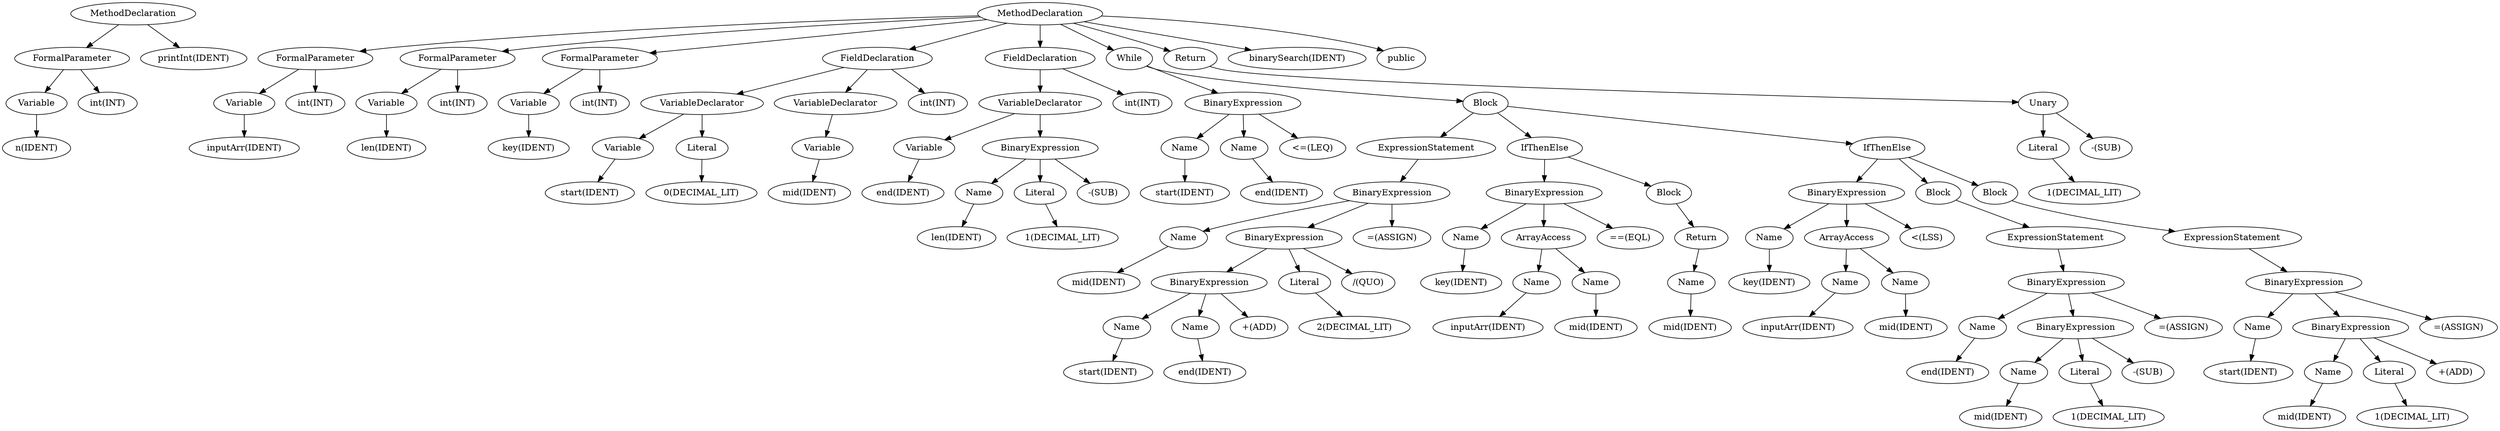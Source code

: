 digraph G {
	graph [bb="0,0,3398.4,684"];
	node [label="\N"];
	1	 [height=0.5,
		label=Variable,
		pos="47.446,522",
		width=1.1374];
	2	 [height=0.5,
		label="n(IDENT)",
		pos="47.446,450",
		width=1.3179];
	1 -> 2	 [pos="e,47.446,468.41 47.446,503.83 47.446,496.13 47.446,486.97 47.446,478.42"];
	3	 [height=0.5,
		label=FormalParameter,
		pos="96.446,594",
		width=2.022];
	3 -> 1	 [pos="e,59.25,539.34 84.333,576.2 78.475,567.59 71.334,557.1 64.901,547.65"];
	4	 [height=0.5,
		label="int(INT)",
		pos="146.45,522",
		width=1.1193];
	3 -> 4	 [pos="e,134.4,539.34 108.81,576.2 114.78,567.59 122.07,557.1 128.63,547.65"];
	5	 [height=0.5,
		label=MethodDeclaration,
		pos="176.45,666",
		width=2.2026];
	5 -> 3	 [pos="e,115.99,611.59 156.67,648.2 146.69,639.22 134.43,628.19 123.59,618.43"];
	6	 [height=0.5,
		label="printInt(IDENT)",
		pos="256.45,594",
		width=1.9318];
	5 -> 6	 [pos="e,237.17,611.34 196.22,648.2 206.27,639.15 218.64,628.03 229.55,618.21"];
	7	 [height=0.5,
		label=Variable,
		pos="317.45,522",
		width=1.1374];
	8	 [height=0.5,
		label="inputArr(IDENT)",
		pos="317.45,450",
		width=2.0401];
	7 -> 8	 [pos="e,317.45,468.41 317.45,503.83 317.45,496.13 317.45,486.97 317.45,478.42"];
	9	 [height=0.5,
		label=FormalParameter,
		pos="416.45,594",
		width=2.022];
	9 -> 7	 [pos="e,338.71,537.47 392.98,576.94 379.22,566.93 361.7,554.18 346.99,543.49"];
	10	 [height=0.5,
		label="int(INT)",
		pos="416.45,522",
		width=1.1193];
	9 -> 10	 [pos="e,416.45,540.41 416.45,575.83 416.45,568.13 416.45,558.97 416.45,550.42"];
	11	 [height=0.5,
		label=Variable,
		pos="515.45,522",
		width=1.1374];
	12	 [height=0.5,
		label="len(IDENT)",
		pos="515.45,450",
		width=1.4985];
	11 -> 12	 [pos="e,515.45,468.41 515.45,503.83 515.45,496.13 515.45,486.97 515.45,478.42"];
	13	 [height=0.5,
		label=FormalParameter,
		pos="614.45,594",
		width=2.022];
	13 -> 11	 [pos="e,536.71,537.47 590.98,576.94 577.22,566.93 559.7,554.18 544.99,543.49"];
	14	 [height=0.5,
		label="int(INT)",
		pos="614.45,522",
		width=1.1193];
	13 -> 14	 [pos="e,614.45,540.41 614.45,575.83 614.45,568.13 614.45,558.97 614.45,550.42"];
	15	 [height=0.5,
		label=Variable,
		pos="713.45,522",
		width=1.1374];
	16	 [height=0.5,
		label="key(IDENT)",
		pos="713.45,450",
		width=1.5526];
	15 -> 16	 [pos="e,713.45,468.41 713.45,503.83 713.45,496.13 713.45,486.97 713.45,478.42"];
	17	 [height=0.5,
		label=FormalParameter,
		pos="812.45,594",
		width=2.022];
	17 -> 15	 [pos="e,734.71,537.47 788.98,576.94 775.22,566.93 757.7,554.18 742.99,543.49"];
	18	 [height=0.5,
		label="int(INT)",
		pos="812.45,522",
		width=1.1193];
	17 -> 18	 [pos="e,812.45,540.41 812.45,575.83 812.45,568.13 812.45,558.97 812.45,550.42"];
	19	 [height=0.5,
		label=Variable,
		pos="835.45,450",
		width=1.1374];
	20	 [height=0.5,
		label="start(IDENT)",
		pos="775.45,378",
		width=1.6068];
	19 -> 20	 [pos="e,789.98,395.44 821.23,432.94 813.86,424.1 804.73,413.14 796.56,403.33"];
	21	 [height=0.5,
		label=Literal,
		pos="935.45,450",
		width=0.95686];
	22	 [height=0.5,
		label="0(DECIMAL_LIT)",
		pos="930.45,378",
		width=2.2026];
	21 -> 22	 [pos="e,931.72,396.41 934.18,431.83 933.65,424.13 933.01,414.97 932.42,406.42"];
	23	 [height=0.5,
		label=VariableDeclarator,
		pos="948.45,522",
		width=2.1665];
	23 -> 19	 [pos="e,858.97,464.99 921.67,504.94 905.44,494.6 884.64,481.34 867.53,470.44"];
	23 -> 21	 [pos="e,938.77,468.41 945.17,503.83 943.77,496.13 942.12,486.97 940.58,478.42"];
	24	 [height=0.5,
		label=Variable,
		pos="1103.4,450",
		width=1.1374];
	25	 [height=0.5,
		label="mid(IDENT)",
		pos="1084.4,378",
		width=1.5887];
	24 -> 25	 [pos="e,1089.3,396.41 1098.7,431.83 1096.6,424.05 1094.1,414.77 1091.9,406.13"];
	26	 [height=0.5,
		label=VariableDeclarator,
		pos="1122.4,522",
		width=2.1665];
	26 -> 24	 [pos="e,1108.2,467.91 1117.7,503.83 1115.6,495.93 1113.1,486.49 1110.8,477.74"];
	27	 [height=0.5,
		label=FieldDeclaration,
		pos="1179.4,594",
		width=1.9318];
	27 -> 23	 [pos="e,995.23,536.58 1134.9,580.12 1097.8,568.57 1044.9,552.05 1004.8,539.58"];
	27 -> 26	 [pos="e,1136.6,539.84 1165.4,576.2 1158.6,567.63 1150.3,557.2 1142.9,547.78"];
	28	 [height=0.5,
		label="int(INT)",
		pos="1258.4,522",
		width=1.1193];
	27 -> 28	 [pos="e,1240.6,538.28 1198.6,576.57 1209,567.1 1221.9,555.27 1233.2,545.05"];
	29	 [height=0.5,
		label=Variable,
		pos="1250.4,450",
		width=1.1374];
	30	 [height=0.5,
		label="end(IDENT)",
		pos="1215.4,378",
		width=1.5526];
	29 -> 30	 [pos="e,1224.1,395.84 1241.8,432.2 1237.8,423.98 1233,414.04 1228.5,404.93"];
	31	 [height=0.5,
		label=Name,
		pos="1321.4,378",
		width=0.9027];
	32	 [height=0.5,
		label="len(IDENT)",
		pos="1288.4,306",
		width=1.4985];
	31 -> 32	 [pos="e,1296.6,323.84 1313.3,360.2 1309.6,352.07 1305.1,342.25 1300.9,333.22"];
	33	 [height=0.5,
		label=Literal,
		pos="1406.4,378",
		width=0.95686];
	34	 [height=0.5,
		label="1(DECIMAL_LIT)",
		pos="1439.4,306",
		width=2.2026];
	33 -> 34	 [pos="e,1431.2,324.09 1414.6,360.2 1418.3,352.13 1422.8,342.4 1426.9,333.42"];
	35	 [height=0.5,
		label=BinaryExpression,
		pos="1402.4,450",
		width=2.0401];
	35 -> 31	 [pos="e,1338.7,393.31 1382.8,432.57 1371.9,422.83 1358.1,410.6 1346.4,400.18"];
	35 -> 33	 [pos="e,1405.4,396.41 1403.5,431.83 1403.9,424.13 1404.4,414.97 1404.9,406.42"];
	36	 [height=0.5,
		label="-(SUB)",
		pos="1495.4,378",
		width=1.011];
	35 -> 36	 [pos="e,1475.7,393.31 1425,432.57 1437.8,422.64 1454,410.13 1467.6,399.58"];
	37	 [height=0.5,
		label=VariableDeclarator,
		pos="1394.4,522",
		width=2.1665];
	37 -> 29	 [pos="e,1277.5,463.55 1361.4,505.48 1339.1,494.32 1309.6,479.57 1286.6,468.09"];
	37 -> 35	 [pos="e,1400.4,468.41 1396.5,503.83 1397.3,496.13 1398.3,486.97 1399.3,478.42"];
	38	 [height=0.5,
		label=FieldDeclaration,
		pos="1394.4,594",
		width=1.9318];
	38 -> 37	 [pos="e,1394.4,540.41 1394.4,575.83 1394.4,568.13 1394.4,558.97 1394.4,550.42"];
	39	 [height=0.5,
		label="int(INT)",
		pos="1530.4,522",
		width=1.1193];
	38 -> 39	 [pos="e,1504.3,535.85 1425.3,577.66 1446.2,566.63 1473.7,552.03 1495.4,540.56"];
	40	 [height=0.5,
		label=Name,
		pos="1607.4,450",
		width=0.9027];
	41	 [height=0.5,
		label="start(IDENT)",
		pos="1607.4,378",
		width=1.6068];
	40 -> 41	 [pos="e,1607.4,396.41 1607.4,431.83 1607.4,424.13 1607.4,414.97 1607.4,406.42"];
	42	 [height=0.5,
		label=Name,
		pos="1690.4,450",
		width=0.9027];
	43	 [height=0.5,
		label="end(IDENT)",
		pos="1739.4,378",
		width=1.5526];
	42 -> 43	 [pos="e,1727.4,395.69 1702.1,432.94 1707.9,424.34 1715.1,413.73 1721.7,404.13"];
	44	 [height=0.5,
		label=BinaryExpression,
		pos="1676.4,522",
		width=2.0401];
	44 -> 40	 [pos="e,1622.9,466.12 1659.4,504.2 1650.5,494.91 1639.5,483.42 1629.9,473.42"];
	44 -> 42	 [pos="e,1687,467.91 1680,503.83 1681.5,495.93 1683.4,486.49 1685.1,477.74"];
	45	 [height=0.5,
		label="<=(LEQ)",
		pos="1785.4,450",
		width=1.2277];
	44 -> 45	 [pos="e,1761.9,465.55 1702,505.12 1717.3,495.02 1736.9,482.09 1753.2,471.29"];
	46	 [height=0.5,
		label=Name,
		pos="1612.4,306",
		width=0.9027];
	47	 [height=0.5,
		label="mid(IDENT)",
		pos="1480.4,234",
		width=1.5887];
	46 -> 47	 [pos="e,1509.5,249.85 1589.2,293.29 1569.6,282.65 1541.4,267.24 1518.6,254.8"];
	48	 [height=0.5,
		label=Name,
		pos="1479.4,162",
		width=0.9027];
	49	 [height=0.5,
		label="start(IDENT)",
		pos="1455.4,90",
		width=1.6068];
	48 -> 49	 [pos="e,1461.5,108.09 1473.5,144.2 1470.9,136.21 1467.6,126.6 1464.7,117.71"];
	50	 [height=0.5,
		label=Name,
		pos="1574.4,162",
		width=0.9027];
	51	 [height=0.5,
		label="end(IDENT)",
		pos="1587.4,90",
		width=1.5526];
	50 -> 51	 [pos="e,1584.1,108.41 1577.7,143.83 1579.1,136.13 1580.8,126.97 1582.3,118.42"];
	52	 [height=0.5,
		label=BinaryExpression,
		pos="1629.4,234",
		width=2.0401];
	52 -> 48	 [pos="e,1504.1,173.85 1595.8,217.84 1571.2,206.06 1538.1,190.14 1513.4,178.32"];
	52 -> 50	 [pos="e,1587.1,178.61 1615.9,216.2 1609.1,207.31 1600.7,196.41 1593.3,186.73"];
	53	 [height=0.5,
		label="+(ADD)",
		pos="1665.4,162",
		width=1.1374];
	52 -> 53	 [pos="e,1656.5,179.91 1638.5,215.83 1642.6,207.67 1647.5,197.87 1652,188.88"];
	54	 [height=0.5,
		label=Literal,
		pos="1755.4,234",
		width=0.95686];
	55	 [height=0.5,
		label="2(DECIMAL_LIT)",
		pos="1803.4,162",
		width=2.2026];
	54 -> 55	 [pos="e,1791.5,179.95 1766.8,216.94 1772.5,208.4 1779.5,197.89 1785.9,188.35"];
	56	 [height=0.5,
		label=BinaryExpression,
		pos="1738.4,306",
		width=2.0401];
	56 -> 52	 [pos="e,1655.2,251.02 1712.9,289.12 1698.2,279.44 1679.7,267.16 1663.7,256.65"];
	56 -> 54	 [pos="e,1751.2,251.91 1742.7,287.83 1744.6,279.93 1746.8,270.49 1748.9,261.74"];
	57	 [height=0.5,
		label="/(QUO)",
		pos="1846.4,234",
		width=1.0652];
	56 -> 57	 [pos="e,1824.3,248.75 1764,288.94 1779.5,278.62 1799.3,265.41 1815.7,254.52"];
	58	 [height=0.5,
		label=BinaryExpression,
		pos="1886.4,378",
		width=2.0401];
	58 -> 46	 [pos="e,1638.3,317.35 1832.2,365.73 1769.6,351.51 1673.1,329.32 1656.4,324 1653.6,323.07 1650.6,322.04 1647.6,320.96"];
	58 -> 56	 [pos="e,1771.5,322.1 1853.2,361.84 1831.8,351.42 1803.8,337.77 1780.7,326.58"];
	59	 [height=0.5,
		label="=(ASSIGN)",
		pos="1883.4,306",
		width=1.4985];
	58 -> 59	 [pos="e,1884.2,324.41 1885.7,359.83 1885.4,352.13 1885,342.97 1884.6,334.42"];
	60	 [height=0.5,
		label=ExpressionStatement,
		pos="1937.4,450",
		width=2.3651];
	60 -> 58	 [pos="e,1899.1,395.91 1924.6,431.83 1918.7,423.5 1911.6,413.46 1905.1,404.32"];
	61	 [height=0.5,
		label=Name,
		pos="1987.4,306",
		width=0.9027];
	62	 [height=0.5,
		label="key(IDENT)",
		pos="1975.4,234",
		width=1.5526];
	61 -> 62	 [pos="e,1978.5,252.41 1984.4,287.83 1983.1,280.13 1981.6,270.97 1980.2,262.42"];
	63	 [height=0.5,
		label=Name,
		pos="2081.4,234",
		width=0.9027];
	64	 [height=0.5,
		label="inputArr(IDENT)",
		pos="2015.4,162",
		width=2.0401];
	63 -> 64	 [pos="e,2031.7,179.79 2066.5,217.66 2058.2,208.67 2047.8,197.31 2038.6,187.21"];
	65	 [height=0.5,
		label=Name,
		pos="2164.4,234",
		width=0.9027];
	66	 [height=0.5,
		label="mid(IDENT)",
		pos="2164.4,162",
		width=1.5887];
	65 -> 66	 [pos="e,2164.4,180.41 2164.4,215.83 2164.4,208.13 2164.4,198.97 2164.4,190.42"];
	67	 [height=0.5,
		label=ArrayAccess,
		pos="2093.4,306",
		width=1.5526];
	67 -> 63	 [pos="e,2084.5,252.41 2090.4,287.83 2089.1,280.13 2087.6,270.97 2086.2,262.42"];
	67 -> 65	 [pos="e,2148.4,250.28 2110.6,288.57 2119.8,279.28 2131.2,267.73 2141.1,257.64"];
	68	 [height=0.5,
		label=BinaryExpression,
		pos="2093.4,378",
		width=2.0401];
	68 -> 61	 [pos="e,2008.1,320.04 2068.3,360.94 2052.8,350.41 2032.9,336.87 2016.7,325.86"];
	68 -> 67	 [pos="e,2093.4,324.41 2093.4,359.83 2093.4,352.13 2093.4,342.97 2093.4,334.42"];
	69	 [height=0.5,
		label="==(EQL)",
		pos="2211.4,306",
		width=1.2277];
	68 -> 69	 [pos="e,2186.8,321.06 2121.1,361.12 2138,350.78 2159.8,337.49 2177.8,326.54"];
	70	 [height=0.5,
		label=Name,
		pos="2297.4,234",
		width=0.9027];
	71	 [height=0.5,
		label="mid(IDENT)",
		pos="2296.4,162",
		width=1.5887];
	70 -> 71	 [pos="e,2296.7,180.41 2297.2,215.83 2297.1,208.13 2297,198.97 2296.8,190.42"];
	72	 [height=0.5,
		label=Return,
		pos="2308.4,306",
		width=0.95686];
	72 -> 70	 [pos="e,2300.3,252.41 2305.7,287.83 2304.5,280.13 2303.1,270.97 2301.8,262.42"];
	73	 [height=0.5,
		label=Block,
		pos="2262.4,378",
		width=0.88464];
	73 -> 72	 [pos="e,2297.3,323.44 2273.3,360.94 2278.9,352.28 2285.7,341.57 2291.9,331.92"];
	74	 [height=0.5,
		label=IfThenElse,
		pos="2093.4,450",
		width=1.3902];
	74 -> 68	 [pos="e,2093.4,396.41 2093.4,431.83 2093.4,424.13 2093.4,414.97 2093.4,406.42"];
	74 -> 73	 [pos="e,2236.9,388.9 2126,436.12 2155.1,423.75 2197.5,405.68 2227.3,392.99"];
	75	 [height=0.5,
		label=Name,
		pos="2404.4,306",
		width=0.9027];
	76	 [height=0.5,
		label="key(IDENT)",
		pos="2404.4,234",
		width=1.5526];
	75 -> 76	 [pos="e,2404.4,252.41 2404.4,287.83 2404.4,280.13 2404.4,270.97 2404.4,262.42"];
	77	 [height=0.5,
		label=Name,
		pos="2510.4,234",
		width=0.9027];
	78	 [height=0.5,
		label="inputArr(IDENT)",
		pos="2445.4,162",
		width=2.0401];
	77 -> 78	 [pos="e,2461.5,179.79 2495.7,217.66 2487.6,208.67 2477.3,197.31 2468.2,187.21"];
	79	 [height=0.5,
		label=Name,
		pos="2593.4,234",
		width=0.9027];
	80	 [height=0.5,
		label="mid(IDENT)",
		pos="2594.4,162",
		width=1.5887];
	79 -> 80	 [pos="e,2594.2,180.41 2593.7,215.83 2593.8,208.13 2593.9,198.97 2594.1,190.42"];
	81	 [height=0.5,
		label=ArrayAccess,
		pos="2510.4,306",
		width=1.5526];
	81 -> 77	 [pos="e,2510.4,252.41 2510.4,287.83 2510.4,280.13 2510.4,270.97 2510.4,262.42"];
	81 -> 79	 [pos="e,2575.9,249.23 2530.1,288.94 2541.5,279.04 2556,266.48 2568.2,255.87"];
	82	 [height=0.5,
		label=BinaryExpression,
		pos="2510.4,378",
		width=2.0401];
	82 -> 75	 [pos="e,2425.1,320.04 2485.3,360.94 2469.8,350.41 2449.9,336.87 2433.7,325.86"];
	82 -> 81	 [pos="e,2510.4,324.41 2510.4,359.83 2510.4,352.13 2510.4,342.97 2510.4,334.42"];
	83	 [height=0.5,
		label="<(LSS)",
		pos="2621.4,306",
		width=1.0291];
	82 -> 83	 [pos="e,2599,320.58 2536.5,361.12 2552.6,350.64 2573.5,337.12 2590.5,326.09"];
	84	 [height=0.5,
		label=Name,
		pos="2702.4,162",
		width=0.9027];
	85	 [height=0.5,
		label="end(IDENT)",
		pos="2647.4,90",
		width=1.5526];
	84 -> 85	 [pos="e,2660.9,107.61 2689.7,145.3 2682.9,136.47 2674.5,125.45 2667,115.57"];
	86	 [height=0.5,
		label=Name,
		pos="2753.4,90",
		width=0.9027];
	87	 [height=0.5,
		label="mid(IDENT)",
		pos="2719.4,18",
		width=1.5887];
	86 -> 87	 [pos="e,2728,36.021 2745.2,72.571 2741.3,64.354 2736.6,54.361 2732.3,45.182"];
	88	 [height=0.5,
		label=Literal,
		pos="2838.4,90",
		width=0.95686];
	89	 [height=0.5,
		label="1(DECIMAL_LIT)",
		pos="2873.4,18",
		width=2.2026];
	88 -> 89	 [pos="e,2864.7,36.093 2847.1,72.202 2851.1,64.043 2855.9,54.19 2860.3,45.136"];
	90	 [height=0.5,
		label=BinaryExpression,
		pos="2826.4,162",
		width=2.0401];
	90 -> 86	 [pos="e,2769.8,106.12 2808.4,144.2 2799,134.91 2787.3,123.42 2777.2,113.42"];
	90 -> 88	 [pos="e,2835.4,108.41 2829.5,143.83 2830.8,136.13 2832.3,126.97 2833.7,118.42"];
	91	 [height=0.5,
		label="-(SUB)",
		pos="2927.4,90",
		width=1.011];
	90 -> 91	 [pos="e,2906.4,104.99 2850.4,144.94 2864.6,134.79 2882.8,121.83 2897.9,111.05"];
	92	 [height=0.5,
		label=BinaryExpression,
		pos="2794.4,234",
		width=2.0401];
	92 -> 84	 [pos="e,2721.4,176.84 2772.2,216.57 2759.3,206.51 2743,193.78 2729.5,183.14"];
	92 -> 90	 [pos="e,2818.5,179.91 2802.5,215.83 2806.1,207.75 2810.4,198.08 2814.4,189.17"];
	93	 [height=0.5,
		label="=(ASSIGN)",
		pos="2971.4,162",
		width=1.4985];
	92 -> 93	 [pos="e,2937.1,175.96 2832.4,218.55 2860.3,207.19 2898.4,191.73 2927.6,179.84"];
	94	 [height=0.5,
		label=ExpressionStatement,
		pos="2778.4,306",
		width=2.3651];
	94 -> 92	 [pos="e,2790.4,252.41 2782.5,287.83 2784.2,280.13 2786.2,270.97 2788.1,262.42"];
	95	 [height=0.5,
		label=Block,
		pos="2633.4,378",
		width=0.88464];
	95 -> 94	 [pos="e,2745,322.62 2657.4,366.11 2678.7,355.55 2710.3,339.85 2735.9,327.15"];
	96	 [height=0.5,
		label=Name,
		pos="3075.4,162",
		width=0.9027];
	97	 [height=0.5,
		label="start(IDENT)",
		pos="3063.4,90",
		width=1.6068];
	96 -> 97	 [pos="e,3066.5,108.41 3072.4,143.83 3071.1,136.13 3069.6,126.97 3068.2,118.42"];
	98	 [height=0.5,
		label=Name,
		pos="3171.4,90",
		width=0.9027];
	99	 [height=0.5,
		label="mid(IDENT)",
		pos="3136.4,18",
		width=1.5887];
	98 -> 99	 [pos="e,3145.2,36.021 3163,72.571 3159,64.354 3154.1,54.361 3149.7,45.182"];
	100	 [height=0.5,
		label=Literal,
		pos="3256.4,90",
		width=0.95686];
	101	 [height=0.5,
		label="1(DECIMAL_LIT)",
		pos="3290.4,18",
		width=2.2026];
	100 -> 101	 [pos="e,3281.9,36.093 3264.9,72.202 3268.7,64.043 3273.4,54.19 3277.6,45.136"];
	102	 [height=0.5,
		label=BinaryExpression,
		pos="3199.4,162",
		width=2.0401];
	102 -> 98	 [pos="e,3178.4,107.91 3192.4,143.83 3189.3,135.84 3185.6,126.28 3182.1,117.45"];
	102 -> 100	 [pos="e,3242.9,107.1 3213.5,144.2 3220.5,135.44 3229,124.73 3236.5,115.15"];
	103	 [height=0.5,
		label="+(ADD)",
		pos="3349.4,90",
		width=1.1374];
	102 -> 103	 [pos="e,3321.4,103.45 3233.1,145.84 3256.6,134.57 3287.9,119.52 3312.2,107.88"];
	104	 [height=0.5,
		label=BinaryExpression,
		pos="3137.4,234",
		width=2.0401];
	104 -> 96	 [pos="e,3089.7,178.61 3122.1,216.2 3114.4,207.22 3104.9,196.19 3096.5,186.43"];
	104 -> 102	 [pos="e,3184.1,179.84 3152.8,216.2 3160.2,207.55 3169.3,196.99 3177.5,187.5"];
	105	 [height=0.5,
		label="=(ASSIGN)",
		pos="3344.4,162",
		width=1.4985];
	104 -> 105	 [pos="e,3307,175.03 3179.8,219.26 3214,207.37 3262,190.67 3297.4,178.38"];
	106	 [height=0.5,
		label=ExpressionStatement,
		pos="3091.4,306",
		width=2.3651];
	106 -> 104	 [pos="e,3126,251.91 3103.1,287.83 3108.3,279.58 3114.7,269.66 3120.5,260.6"];
	107	 [height=0.5,
		label=Block,
		pos="2715.4,378",
		width=0.88464];
	107 -> 106	 [pos="e,3012.7,312.99 2739.8,366.11 2745.2,363.82 2750.9,361.63 2756.4,360 2838,335.95 2934.1,321.85 3002.4,314.13"];
	108	 [height=0.5,
		label=IfThenElse,
		pos="2568.4,450",
		width=1.3902];
	108 -> 82	 [pos="e,2524.8,395.77 2554.4,432.57 2547.5,423.94 2538.9,413.36 2531.2,403.81"];
	108 -> 95	 [pos="e,2618.7,394.28 2584.2,432.57 2592.5,423.38 2602.8,411.95 2611.8,401.94"];
	108 -> 107	 [pos="e,2691.1,389.93 2598.2,435.43 2622.4,423.55 2656.7,406.78 2681.9,394.43"];
	109	 [height=0.5,
		label=Block,
		pos="2015.4,522",
		width=0.88464];
	109 -> 60	 [pos="e,1956.5,467.62 1998.5,506.38 1988.5,497.1 1975.5,485.14 1964.1,474.62"];
	109 -> 74	 [pos="e,2075.2,466.85 2032.4,506.38 2042.6,496.9 2055.9,484.62 2067.5,473.93"];
	109 -> 108	 [pos="e,2521.3,456.13 2046.8,517.92 2136.5,506.24 2395.4,472.53 2511.2,457.45"];
	110	 [height=0.5,
		label=While,
		pos="1514.4,594",
		width=0.9027];
	110 -> 44	 [pos="e,1641,537.77 1540.1,582.59 1564.7,571.68 1602.2,554.99 1631.7,541.89"];
	110 -> 109	 [pos="e,1983.9,524.52 1538.9,582.12 1544.6,579.77 1550.6,577.56 1556.4,576 1634.9,555.05 1876.2,533.48 1973.8,525.36"];
	111	 [height=0.5,
		label=Literal,
		pos="2786.4,450",
		width=0.95686];
	112	 [height=0.5,
		label="1(DECIMAL_LIT)",
		pos="2844.4,378",
		width=2.2026];
	111 -> 112	 [pos="e,2830.1,395.87 2799.9,433.3 2807,424.54 2815.8,413.61 2823.7,403.79"];
	113	 [height=0.5,
		label=Unary,
		pos="2786.4,522",
		width=0.9027];
	113 -> 111	 [pos="e,2786.4,468.41 2786.4,503.83 2786.4,496.13 2786.4,486.97 2786.4,478.42"];
	114	 [height=0.5,
		label="-(SUB)",
		pos="2875.4,450",
		width=1.011];
	113 -> 114	 [pos="e,2856.4,465.4 2804.9,507.08 2817.5,496.89 2834.4,483.22 2848.5,471.81"];
	115	 [height=0.5,
		label=Return,
		pos="1599.4,594",
		width=0.95686];
	115 -> 113	 [pos="e,2753.8,522.86 1624.9,581.64 1630.5,579.38 1636.6,577.32 1642.4,576 1751.3,551.45 2549,528.43 2743.7,523.14"];
	116	 [height=0.5,
		label=MethodDeclaration,
		pos="1394.4,666",
		width=2.2026];
	116 -> 9	 [pos="e,476.21,604.34 1315.8,663.48 1164,658.08 820.15,643.27 532.45,612 517.55,610.38 501.64,608.21 486.53,605.93"];
	116 -> 13	 [pos="e,674.54,604.18 1317.6,661.57 1193.7,654.03 942.36,637.03 730.45,612 715.65,610.25 699.84,608.03 684.8,605.76"];
	116 -> 17	 [pos="e,877.61,602.06 1324.5,657.35 1214.3,643.71 1001,617.33 887.6,603.3"];
	116 -> 27	 [pos="e,1222.1,608.29 1349.9,651.08 1315.6,639.6 1268.1,623.7 1232,611.59"];
	116 -> 38	 [pos="e,1394.4,612.41 1394.4,647.83 1394.4,640.13 1394.4,630.97 1394.4,622.42"];
	116 -> 110	 [pos="e,1492.1,607.41 1422.6,649.12 1440.8,638.19 1464.5,623.95 1483.3,612.68"];
	116 -> 115	 [pos="e,1572.6,605.32 1440.9,651.31 1473.2,640.87 1517.2,626.23 1555.4,612 1558,611.06 1560.6,610.07 1563.2,609.05"];
	117	 [height=0.5,
		label="binarySearch(IDENT)",
		pos="1740.4,594",
		width=2.4734];
	116 -> 117	 [pos="e,1678.2,606.94 1453.1,653.79 1512.5,641.43 1604.4,622.3 1668.3,609.02"];
	118	 [height=0.5,
		label=public,
		pos="1880.4,594",
		width=0.9027];
	116 -> 118	 [pos="e,1856,605.86 1473.1,663.16 1562.9,658.38 1713.4,645.66 1838.4,612 1841.1,611.29 1843.8,610.45 1846.4,609.51"];
}
